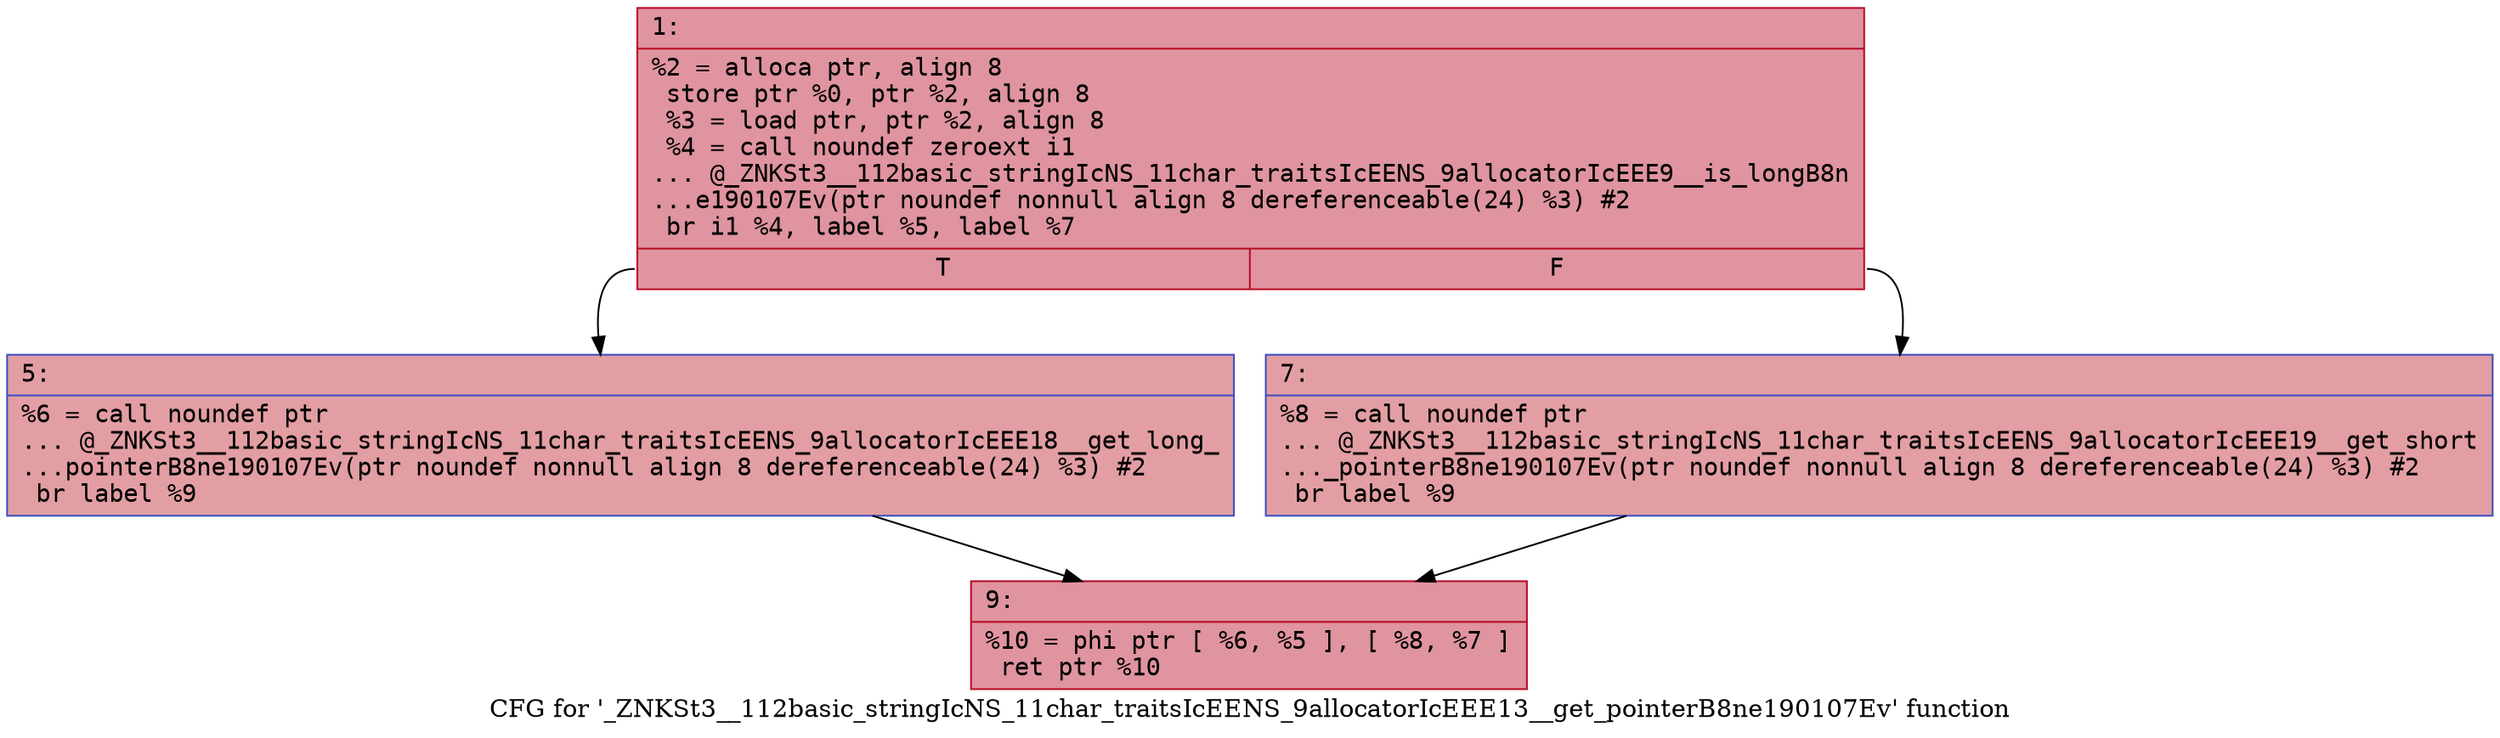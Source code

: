 digraph "CFG for '_ZNKSt3__112basic_stringIcNS_11char_traitsIcEENS_9allocatorIcEEE13__get_pointerB8ne190107Ev' function" {
	label="CFG for '_ZNKSt3__112basic_stringIcNS_11char_traitsIcEENS_9allocatorIcEEE13__get_pointerB8ne190107Ev' function";

	Node0x6000005c5d60 [shape=record,color="#b70d28ff", style=filled, fillcolor="#b70d2870" fontname="Courier",label="{1:\l|  %2 = alloca ptr, align 8\l  store ptr %0, ptr %2, align 8\l  %3 = load ptr, ptr %2, align 8\l  %4 = call noundef zeroext i1\l... @_ZNKSt3__112basic_stringIcNS_11char_traitsIcEENS_9allocatorIcEEE9__is_longB8n\l...e190107Ev(ptr noundef nonnull align 8 dereferenceable(24) %3) #2\l  br i1 %4, label %5, label %7\l|{<s0>T|<s1>F}}"];
	Node0x6000005c5d60:s0 -> Node0x6000005c5db0[tooltip="1 -> 5\nProbability 50.00%" ];
	Node0x6000005c5d60:s1 -> Node0x6000005c5e00[tooltip="1 -> 7\nProbability 50.00%" ];
	Node0x6000005c5db0 [shape=record,color="#3d50c3ff", style=filled, fillcolor="#be242e70" fontname="Courier",label="{5:\l|  %6 = call noundef ptr\l... @_ZNKSt3__112basic_stringIcNS_11char_traitsIcEENS_9allocatorIcEEE18__get_long_\l...pointerB8ne190107Ev(ptr noundef nonnull align 8 dereferenceable(24) %3) #2\l  br label %9\l}"];
	Node0x6000005c5db0 -> Node0x6000005c5e50[tooltip="5 -> 9\nProbability 100.00%" ];
	Node0x6000005c5e00 [shape=record,color="#3d50c3ff", style=filled, fillcolor="#be242e70" fontname="Courier",label="{7:\l|  %8 = call noundef ptr\l... @_ZNKSt3__112basic_stringIcNS_11char_traitsIcEENS_9allocatorIcEEE19__get_short\l..._pointerB8ne190107Ev(ptr noundef nonnull align 8 dereferenceable(24) %3) #2\l  br label %9\l}"];
	Node0x6000005c5e00 -> Node0x6000005c5e50[tooltip="7 -> 9\nProbability 100.00%" ];
	Node0x6000005c5e50 [shape=record,color="#b70d28ff", style=filled, fillcolor="#b70d2870" fontname="Courier",label="{9:\l|  %10 = phi ptr [ %6, %5 ], [ %8, %7 ]\l  ret ptr %10\l}"];
}
